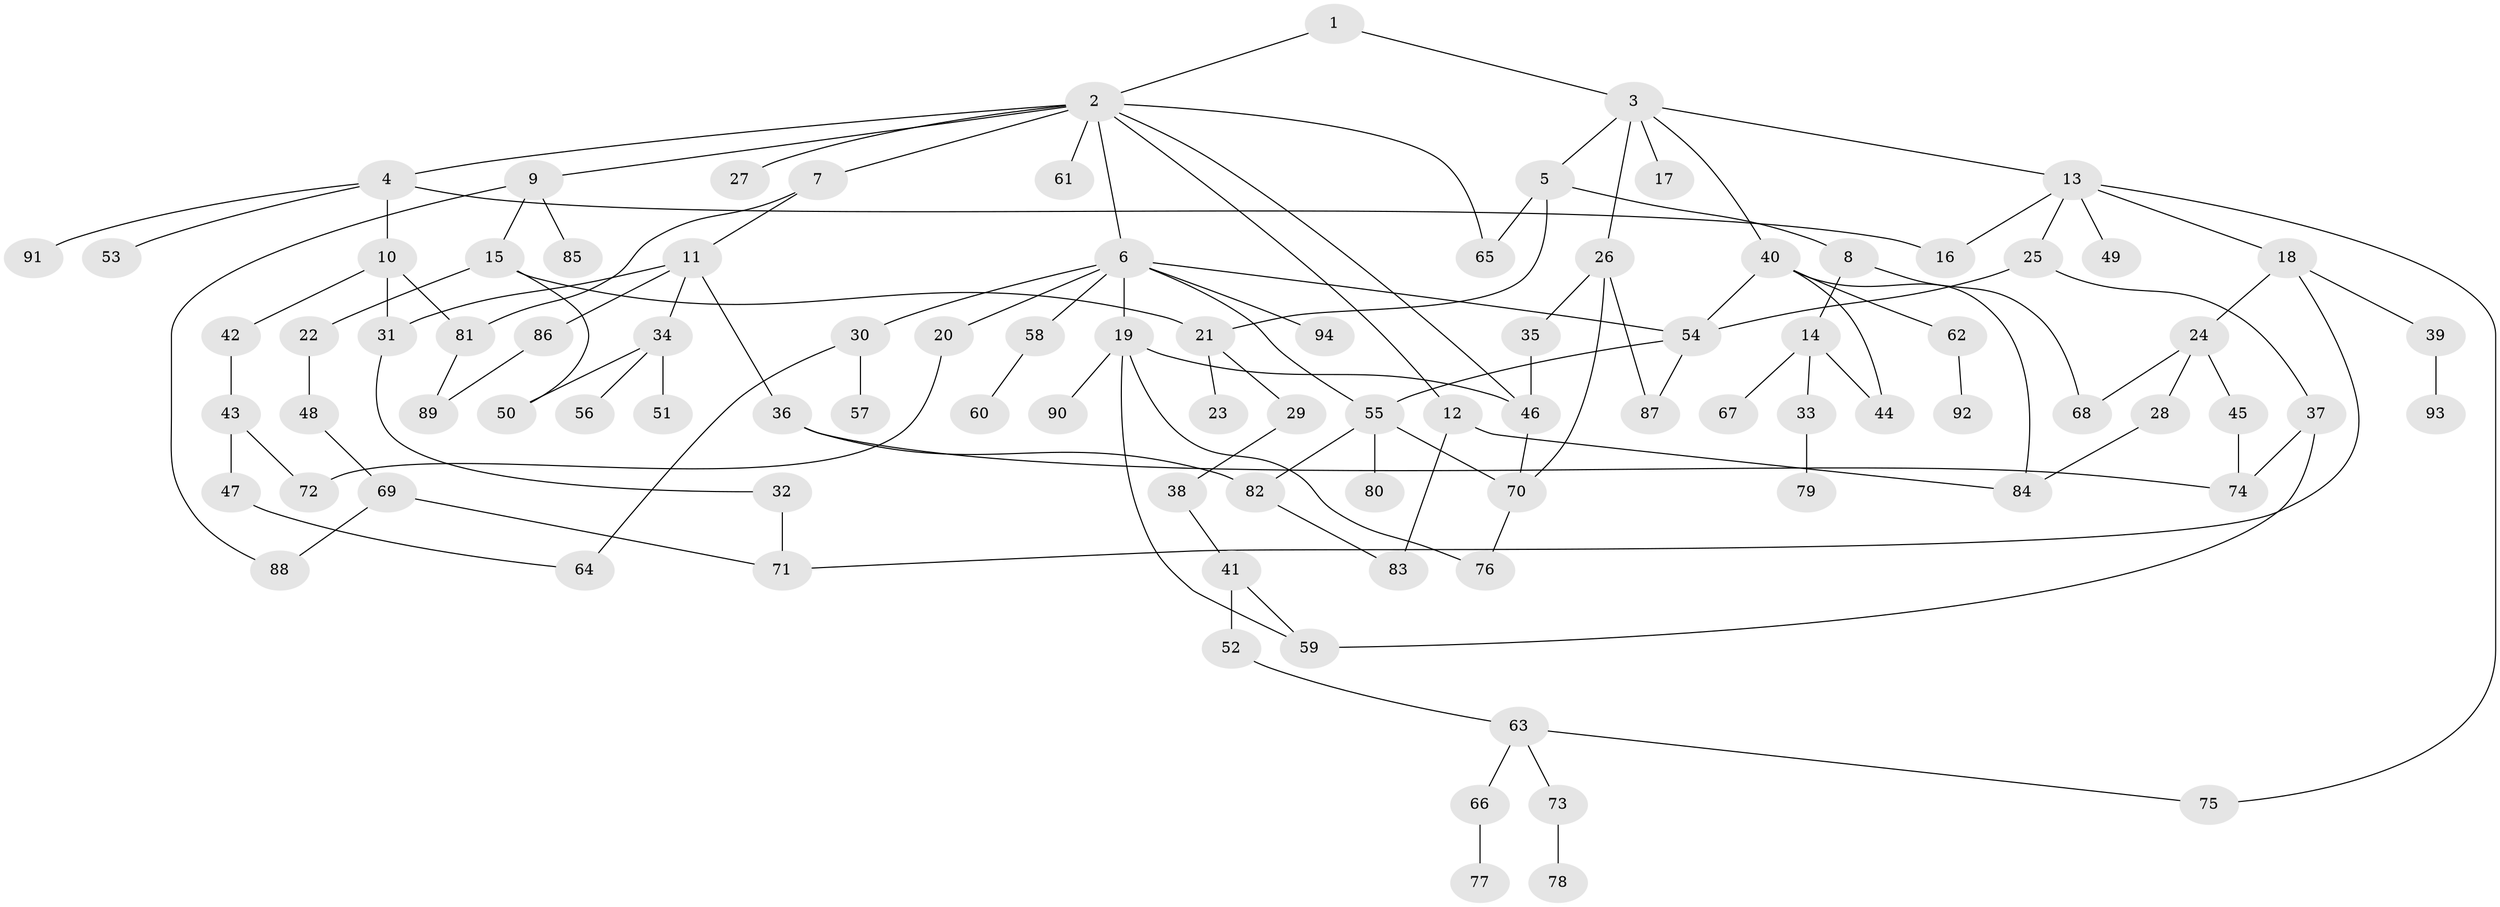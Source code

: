 // coarse degree distribution, {2: 0.19148936170212766, 8: 0.02127659574468085, 5: 0.1702127659574468, 4: 0.2127659574468085, 7: 0.02127659574468085, 6: 0.02127659574468085, 3: 0.1702127659574468, 1: 0.19148936170212766}
// Generated by graph-tools (version 1.1) at 2025/48/03/04/25 22:48:38]
// undirected, 94 vertices, 125 edges
graph export_dot {
  node [color=gray90,style=filled];
  1;
  2;
  3;
  4;
  5;
  6;
  7;
  8;
  9;
  10;
  11;
  12;
  13;
  14;
  15;
  16;
  17;
  18;
  19;
  20;
  21;
  22;
  23;
  24;
  25;
  26;
  27;
  28;
  29;
  30;
  31;
  32;
  33;
  34;
  35;
  36;
  37;
  38;
  39;
  40;
  41;
  42;
  43;
  44;
  45;
  46;
  47;
  48;
  49;
  50;
  51;
  52;
  53;
  54;
  55;
  56;
  57;
  58;
  59;
  60;
  61;
  62;
  63;
  64;
  65;
  66;
  67;
  68;
  69;
  70;
  71;
  72;
  73;
  74;
  75;
  76;
  77;
  78;
  79;
  80;
  81;
  82;
  83;
  84;
  85;
  86;
  87;
  88;
  89;
  90;
  91;
  92;
  93;
  94;
  1 -- 2;
  1 -- 3;
  2 -- 4;
  2 -- 6;
  2 -- 7;
  2 -- 9;
  2 -- 12;
  2 -- 27;
  2 -- 46;
  2 -- 61;
  2 -- 65;
  3 -- 5;
  3 -- 13;
  3 -- 17;
  3 -- 26;
  3 -- 40;
  4 -- 10;
  4 -- 53;
  4 -- 91;
  4 -- 16;
  5 -- 8;
  5 -- 21;
  5 -- 65;
  6 -- 19;
  6 -- 20;
  6 -- 30;
  6 -- 55;
  6 -- 58;
  6 -- 94;
  6 -- 54;
  7 -- 11;
  7 -- 81;
  8 -- 14;
  8 -- 68;
  9 -- 15;
  9 -- 85;
  9 -- 88;
  10 -- 31;
  10 -- 42;
  10 -- 81;
  11 -- 34;
  11 -- 36;
  11 -- 86;
  11 -- 31;
  12 -- 84;
  12 -- 83;
  13 -- 16;
  13 -- 18;
  13 -- 25;
  13 -- 49;
  13 -- 75;
  14 -- 33;
  14 -- 67;
  14 -- 44;
  15 -- 21;
  15 -- 22;
  15 -- 50;
  18 -- 24;
  18 -- 39;
  18 -- 71;
  19 -- 90;
  19 -- 46;
  19 -- 59;
  19 -- 76;
  20 -- 72;
  21 -- 23;
  21 -- 29;
  22 -- 48;
  24 -- 28;
  24 -- 45;
  24 -- 68;
  25 -- 37;
  25 -- 54;
  26 -- 35;
  26 -- 87;
  26 -- 70;
  28 -- 84;
  29 -- 38;
  30 -- 57;
  30 -- 64;
  31 -- 32;
  32 -- 71;
  33 -- 79;
  34 -- 50;
  34 -- 51;
  34 -- 56;
  35 -- 46;
  36 -- 82;
  36 -- 74;
  37 -- 59;
  37 -- 74;
  38 -- 41;
  39 -- 93;
  40 -- 44;
  40 -- 62;
  40 -- 84;
  40 -- 54;
  41 -- 52;
  41 -- 59;
  42 -- 43;
  43 -- 47;
  43 -- 72;
  45 -- 74;
  46 -- 70;
  47 -- 64;
  48 -- 69;
  52 -- 63;
  54 -- 55;
  54 -- 87;
  55 -- 80;
  55 -- 82;
  55 -- 70;
  58 -- 60;
  62 -- 92;
  63 -- 66;
  63 -- 73;
  63 -- 75;
  66 -- 77;
  69 -- 88;
  69 -- 71;
  70 -- 76;
  73 -- 78;
  81 -- 89;
  82 -- 83;
  86 -- 89;
}
